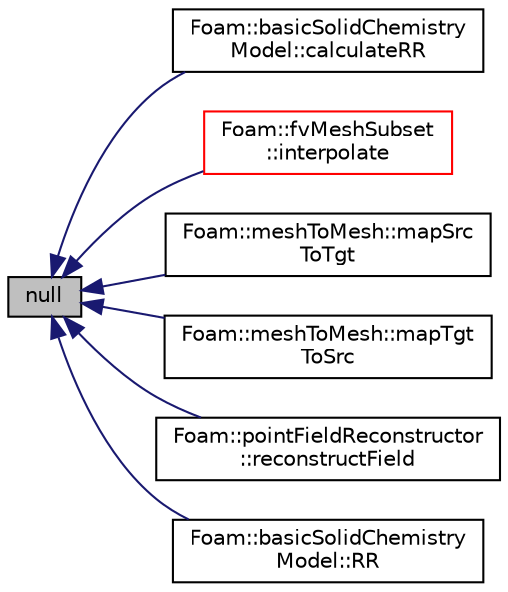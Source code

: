 digraph "null"
{
  bgcolor="transparent";
  edge [fontname="Helvetica",fontsize="10",labelfontname="Helvetica",labelfontsize="10"];
  node [fontname="Helvetica",fontsize="10",shape=record];
  rankdir="LR";
  Node1 [label="null",height=0.2,width=0.4,color="black", fillcolor="grey75", style="filled", fontcolor="black"];
  Node1 -> Node2 [dir="back",color="midnightblue",fontsize="10",style="solid",fontname="Helvetica"];
  Node2 [label="Foam::basicSolidChemistry\lModel::calculateRR",height=0.2,width=0.4,color="black",URL="$a00116.html#abe9583fd6095fa9f93083df9255f979d",tooltip="Returns the reaction rate of the speciei in reactionI. "];
  Node1 -> Node3 [dir="back",color="midnightblue",fontsize="10",style="solid",fontname="Helvetica"];
  Node3 [label="Foam::fvMeshSubset\l::interpolate",height=0.2,width=0.4,color="red",URL="$a00881.html#ab2b56c3ad77bae1b74dcfcb148e29073",tooltip="Map volume field. "];
  Node1 -> Node4 [dir="back",color="midnightblue",fontsize="10",style="solid",fontname="Helvetica"];
  Node4 [label="Foam::meshToMesh::mapSrc\lToTgt",height=0.2,width=0.4,color="black",URL="$a01474.html#a12ac7f5f127c3c9855cfd8f4033a4c2c"];
  Node1 -> Node5 [dir="back",color="midnightblue",fontsize="10",style="solid",fontname="Helvetica"];
  Node5 [label="Foam::meshToMesh::mapTgt\lToSrc",height=0.2,width=0.4,color="black",URL="$a01474.html#ab83fc6a7416a41c94a64e8966e2cfa81"];
  Node1 -> Node6 [dir="back",color="midnightblue",fontsize="10",style="solid",fontname="Helvetica"];
  Node6 [label="Foam::pointFieldReconstructor\l::reconstructField",height=0.2,width=0.4,color="black",URL="$a01880.html#a3e2b40e9c2972d2d28385935a616502b"];
  Node1 -> Node7 [dir="back",color="midnightblue",fontsize="10",style="solid",fontname="Helvetica"];
  Node7 [label="Foam::basicSolidChemistry\lModel::RR",height=0.2,width=0.4,color="black",URL="$a00116.html#a8fda9202a129a0f3e39a2d2b92446afa",tooltip="Return non-const access to the total source terms. "];
}
